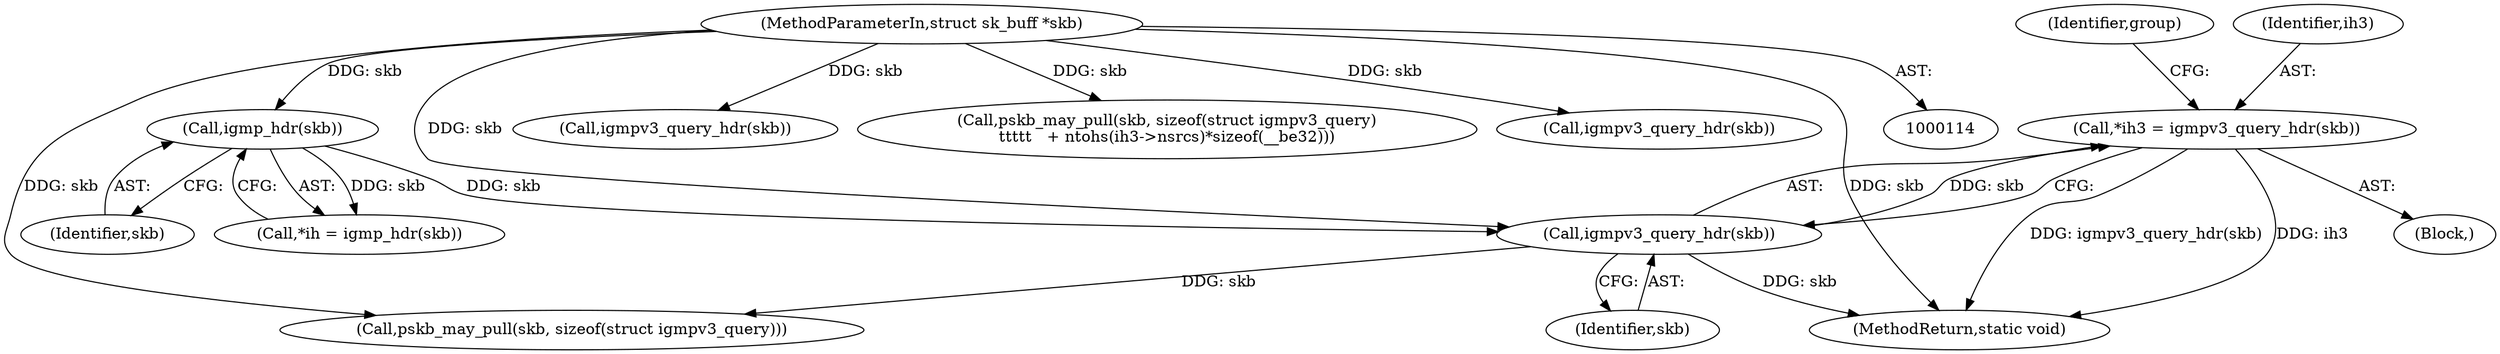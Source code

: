 digraph "0_linux_a8c1f65c79cbbb2f7da782d4c9d15639a9b94b27@pointer" {
"1000125" [label="(Call,*ih3 = igmpv3_query_hdr(skb))"];
"1000127" [label="(Call,igmpv3_query_hdr(skb))"];
"1000122" [label="(Call,igmp_hdr(skb))"];
"1000116" [label="(MethodParameterIn,struct sk_buff *skb)"];
"1000120" [label="(Call,*ih = igmp_hdr(skb))"];
"1000127" [label="(Call,igmpv3_query_hdr(skb))"];
"1000123" [label="(Identifier,skb)"];
"1000118" [label="(Block,)"];
"1000249" [label="(Call,igmpv3_query_hdr(skb))"];
"1000132" [label="(Identifier,group)"];
"1000396" [label="(MethodReturn,static void)"];
"1000126" [label="(Identifier,ih3)"];
"1000116" [label="(MethodParameterIn,struct sk_buff *skb)"];
"1000258" [label="(Call,pskb_may_pull(skb, sizeof(struct igmpv3_query)\n\t\t\t\t\t   + ntohs(ih3->nsrcs)*sizeof(__be32)))"];
"1000273" [label="(Call,igmpv3_query_hdr(skb))"];
"1000125" [label="(Call,*ih3 = igmpv3_query_hdr(skb))"];
"1000128" [label="(Identifier,skb)"];
"1000242" [label="(Call,pskb_may_pull(skb, sizeof(struct igmpv3_query)))"];
"1000122" [label="(Call,igmp_hdr(skb))"];
"1000125" -> "1000118"  [label="AST: "];
"1000125" -> "1000127"  [label="CFG: "];
"1000126" -> "1000125"  [label="AST: "];
"1000127" -> "1000125"  [label="AST: "];
"1000132" -> "1000125"  [label="CFG: "];
"1000125" -> "1000396"  [label="DDG: ih3"];
"1000125" -> "1000396"  [label="DDG: igmpv3_query_hdr(skb)"];
"1000127" -> "1000125"  [label="DDG: skb"];
"1000127" -> "1000128"  [label="CFG: "];
"1000128" -> "1000127"  [label="AST: "];
"1000127" -> "1000396"  [label="DDG: skb"];
"1000122" -> "1000127"  [label="DDG: skb"];
"1000116" -> "1000127"  [label="DDG: skb"];
"1000127" -> "1000242"  [label="DDG: skb"];
"1000122" -> "1000120"  [label="AST: "];
"1000122" -> "1000123"  [label="CFG: "];
"1000123" -> "1000122"  [label="AST: "];
"1000120" -> "1000122"  [label="CFG: "];
"1000122" -> "1000120"  [label="DDG: skb"];
"1000116" -> "1000122"  [label="DDG: skb"];
"1000116" -> "1000114"  [label="AST: "];
"1000116" -> "1000396"  [label="DDG: skb"];
"1000116" -> "1000242"  [label="DDG: skb"];
"1000116" -> "1000249"  [label="DDG: skb"];
"1000116" -> "1000258"  [label="DDG: skb"];
"1000116" -> "1000273"  [label="DDG: skb"];
}
